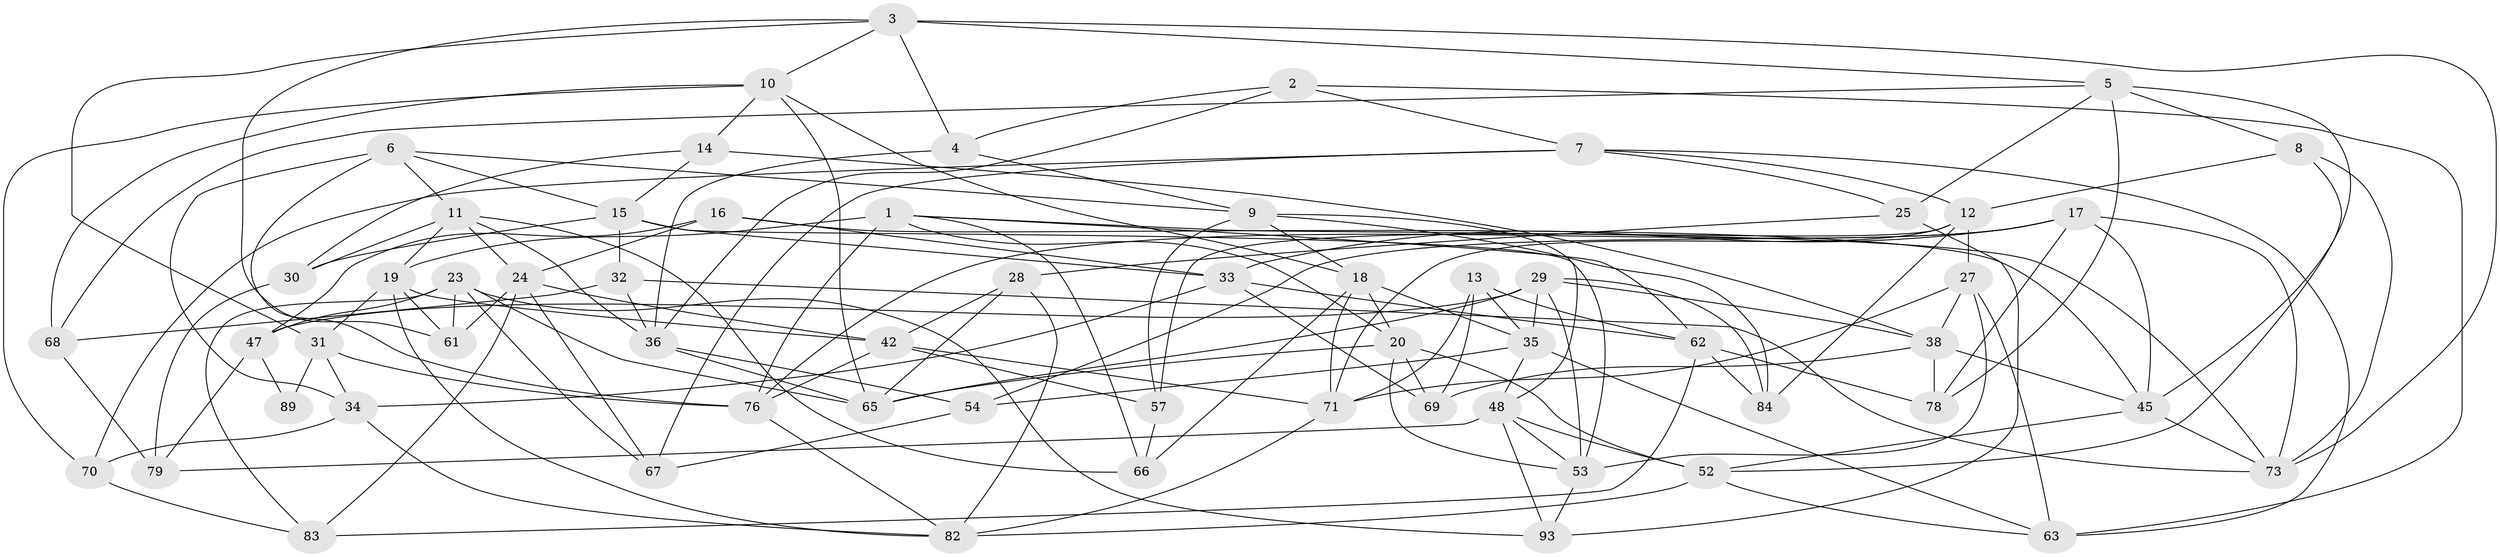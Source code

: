 // Generated by graph-tools (version 1.1) at 2025/24/03/03/25 07:24:31]
// undirected, 61 vertices, 155 edges
graph export_dot {
graph [start="1"]
  node [color=gray90,style=filled];
  1 [super="+92"];
  2;
  3 [super="+22"];
  4;
  5 [super="+77"];
  6 [super="+26"];
  7 [super="+50"];
  8;
  9 [super="+72"];
  10 [super="+64"];
  11 [super="+97"];
  12 [super="+87"];
  13;
  14;
  15 [super="+46"];
  16;
  17 [super="+51"];
  18 [super="+21"];
  19 [super="+37"];
  20 [super="+58"];
  23 [super="+39"];
  24 [super="+40"];
  25;
  27 [super="+55"];
  28;
  29 [super="+41"];
  30;
  31 [super="+56"];
  32;
  33 [super="+90"];
  34 [super="+43"];
  35 [super="+49"];
  36 [super="+44"];
  38 [super="+75"];
  42 [super="+59"];
  45 [super="+74"];
  47 [super="+85"];
  48 [super="+95"];
  52 [super="+96"];
  53 [super="+60"];
  54;
  57;
  61;
  62 [super="+81"];
  63 [super="+86"];
  65 [super="+80"];
  66;
  67;
  68;
  69;
  70;
  71 [super="+98"];
  73 [super="+91"];
  76 [super="+94"];
  78;
  79;
  82 [super="+88"];
  83;
  84;
  89;
  93;
  1 -- 19;
  1 -- 66;
  1 -- 76;
  1 -- 73;
  1 -- 20;
  1 -- 62;
  2 -- 63;
  2 -- 4;
  2 -- 7;
  2 -- 36;
  3 -- 61;
  3 -- 31;
  3 -- 73;
  3 -- 10;
  3 -- 4;
  3 -- 5;
  4 -- 36;
  4 -- 9;
  5 -- 45;
  5 -- 68;
  5 -- 25;
  5 -- 8;
  5 -- 78;
  6 -- 11;
  6 -- 76;
  6 -- 9;
  6 -- 34 [weight=2];
  6 -- 15;
  7 -- 25;
  7 -- 67;
  7 -- 12;
  7 -- 70;
  7 -- 63;
  8 -- 52;
  8 -- 12;
  8 -- 73;
  9 -- 84;
  9 -- 48;
  9 -- 57;
  9 -- 18;
  10 -- 68;
  10 -- 65;
  10 -- 70;
  10 -- 14;
  10 -- 18;
  11 -- 30;
  11 -- 24;
  11 -- 19;
  11 -- 66;
  11 -- 36;
  12 -- 57;
  12 -- 84;
  12 -- 27;
  12 -- 71;
  13 -- 35;
  13 -- 69;
  13 -- 62;
  13 -- 71;
  14 -- 30;
  14 -- 38;
  14 -- 15;
  15 -- 30;
  15 -- 32;
  15 -- 53;
  15 -- 33;
  16 -- 47;
  16 -- 24;
  16 -- 45;
  16 -- 33;
  17 -- 78;
  17 -- 73;
  17 -- 54;
  17 -- 76;
  17 -- 45;
  17 -- 33;
  18 -- 20;
  18 -- 71;
  18 -- 35;
  18 -- 66;
  19 -- 61;
  19 -- 31;
  19 -- 82;
  19 -- 42;
  20 -- 69;
  20 -- 53;
  20 -- 52;
  20 -- 65;
  23 -- 93;
  23 -- 83;
  23 -- 65;
  23 -- 61;
  23 -- 67;
  23 -- 47;
  24 -- 42;
  24 -- 61;
  24 -- 67;
  24 -- 83;
  25 -- 93;
  25 -- 28;
  27 -- 38;
  27 -- 71;
  27 -- 63 [weight=2];
  27 -- 53;
  28 -- 82;
  28 -- 42;
  28 -- 65;
  29 -- 53;
  29 -- 65;
  29 -- 38;
  29 -- 35;
  29 -- 84;
  29 -- 47;
  30 -- 79;
  31 -- 89 [weight=2];
  31 -- 76;
  31 -- 34;
  32 -- 68;
  32 -- 73;
  32 -- 36;
  33 -- 69;
  33 -- 34;
  33 -- 62;
  34 -- 82;
  34 -- 70;
  35 -- 54;
  35 -- 48;
  35 -- 63;
  36 -- 65;
  36 -- 54;
  38 -- 69;
  38 -- 45;
  38 -- 78;
  42 -- 57;
  42 -- 76;
  42 -- 71;
  45 -- 73;
  45 -- 52;
  47 -- 79;
  47 -- 89 [weight=2];
  48 -- 93;
  48 -- 79;
  48 -- 52;
  48 -- 53;
  52 -- 63;
  52 -- 82;
  53 -- 93;
  54 -- 67;
  57 -- 66;
  62 -- 78;
  62 -- 83;
  62 -- 84;
  68 -- 79;
  70 -- 83;
  71 -- 82;
  76 -- 82;
}
